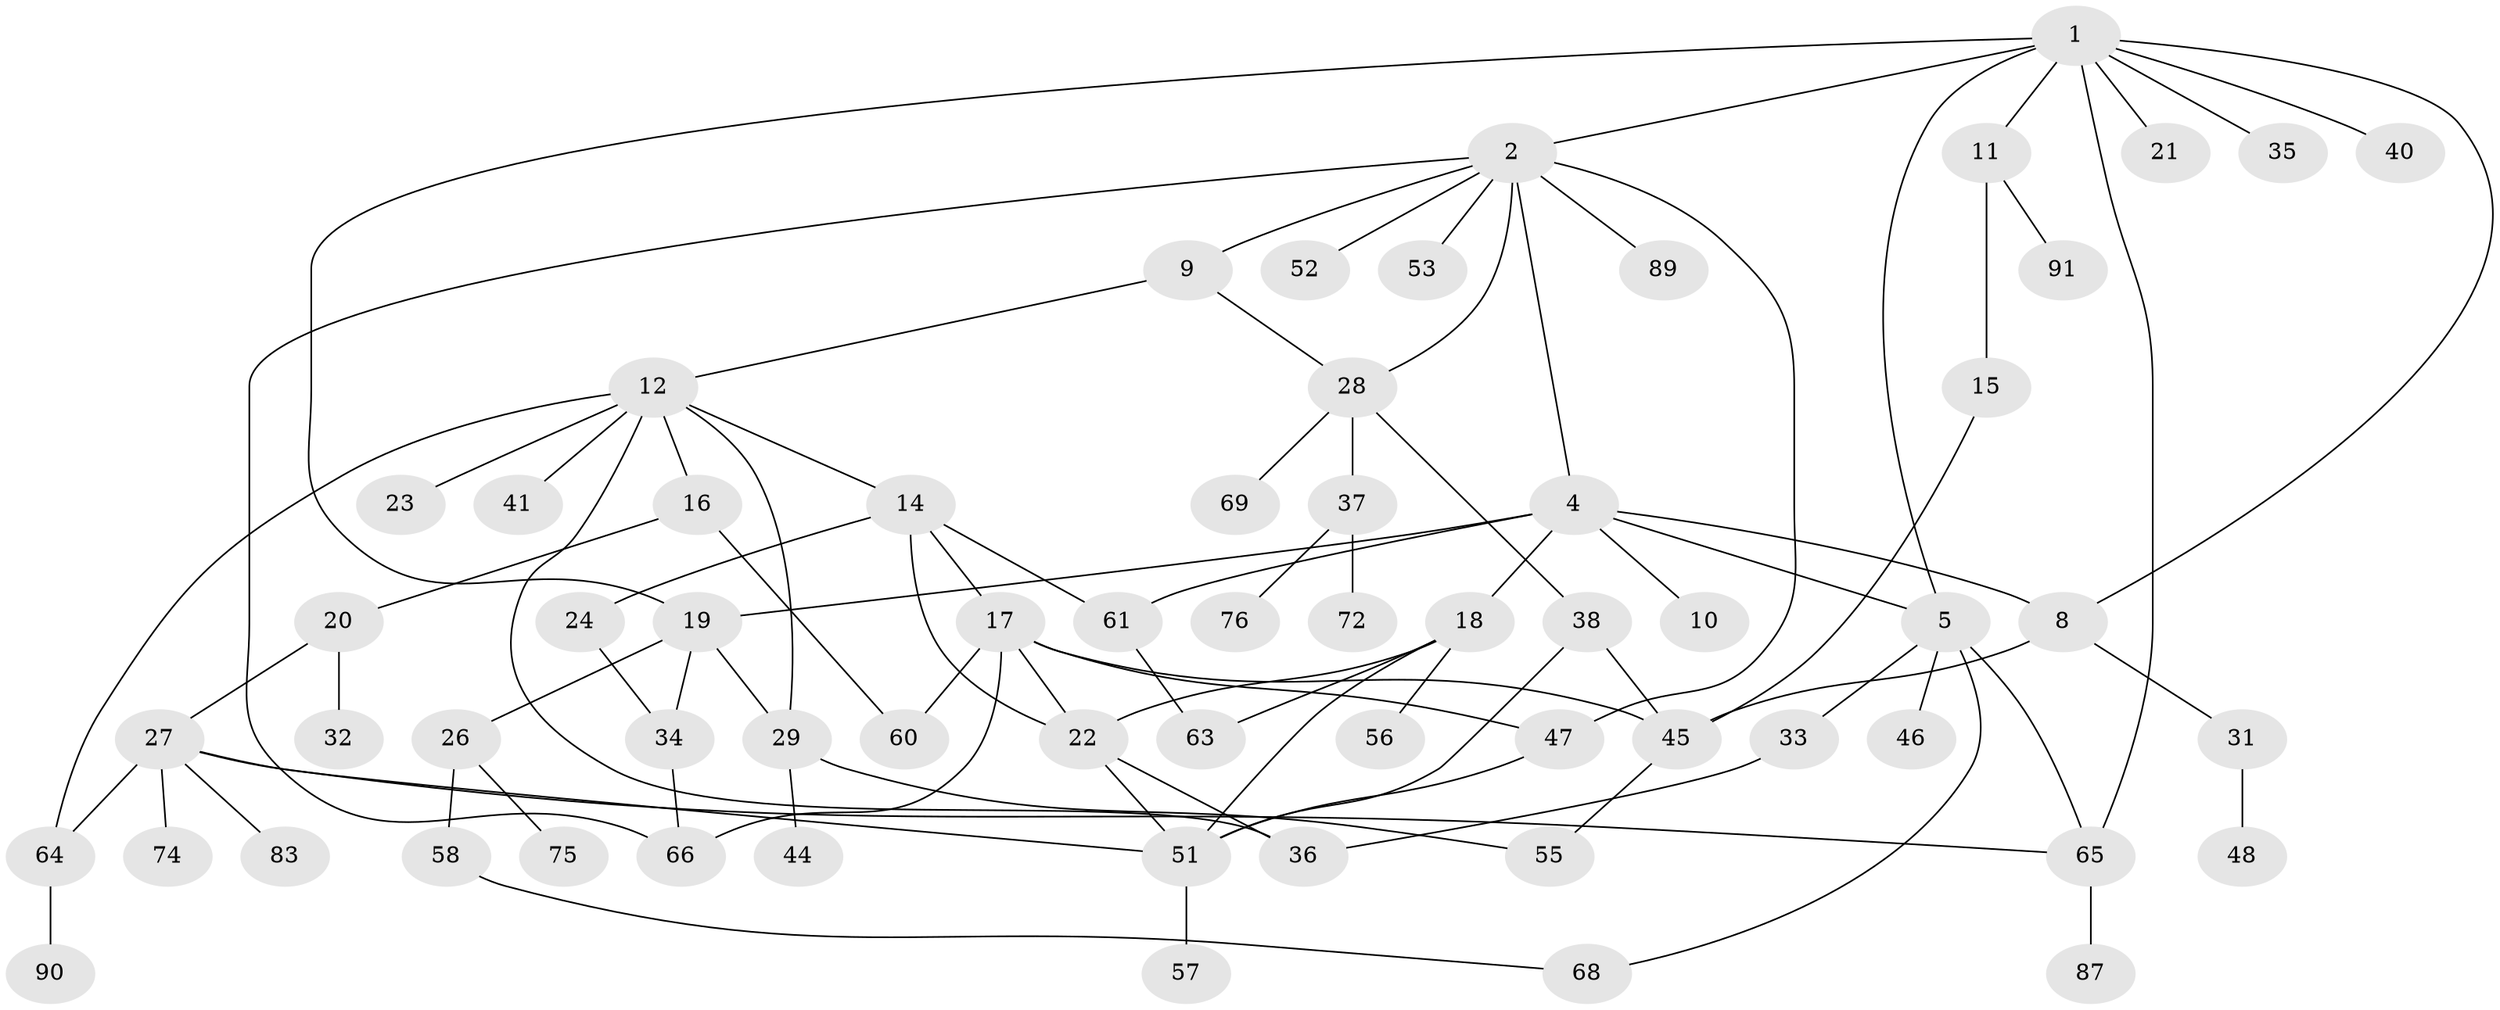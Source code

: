 // original degree distribution, {7: 0.010638297872340425, 6: 0.05319148936170213, 5: 0.05319148936170213, 3: 0.20212765957446807, 4: 0.1595744680851064, 1: 0.32978723404255317, 2: 0.19148936170212766}
// Generated by graph-tools (version 1.1) at 2025/41/03/06/25 10:41:26]
// undirected, 63 vertices, 90 edges
graph export_dot {
graph [start="1"]
  node [color=gray90,style=filled];
  1 [super="+6"];
  2 [super="+3"];
  4 [super="+71"];
  5 [super="+7"];
  8 [super="+25"];
  9;
  10;
  11 [super="+85"];
  12 [super="+13"];
  14 [super="+42"];
  15 [super="+73"];
  16 [super="+39"];
  17 [super="+49"];
  18 [super="+50"];
  19 [super="+59"];
  20;
  21;
  22 [super="+54"];
  23;
  24;
  26 [super="+67"];
  27 [super="+70"];
  28 [super="+30"];
  29 [super="+43"];
  31;
  32 [super="+77"];
  33 [super="+78"];
  34;
  35;
  36 [super="+88"];
  37 [super="+62"];
  38;
  40;
  41;
  44;
  45 [super="+81"];
  46;
  47 [super="+93"];
  48;
  51 [super="+84"];
  52 [super="+82"];
  53;
  55;
  56;
  57;
  58 [super="+79"];
  60;
  61;
  63;
  64 [super="+86"];
  65 [super="+92"];
  66 [super="+80"];
  68;
  69;
  72;
  74;
  75;
  76;
  83;
  87;
  89;
  90 [super="+94"];
  91;
  1 -- 2;
  1 -- 5;
  1 -- 11;
  1 -- 35;
  1 -- 40;
  1 -- 65;
  1 -- 19;
  1 -- 21;
  1 -- 8;
  2 -- 4;
  2 -- 47;
  2 -- 53;
  2 -- 28;
  2 -- 66;
  2 -- 52;
  2 -- 89;
  2 -- 9;
  4 -- 8;
  4 -- 10;
  4 -- 18;
  4 -- 61;
  4 -- 19;
  4 -- 5;
  5 -- 46;
  5 -- 65;
  5 -- 33;
  5 -- 68;
  8 -- 31;
  8 -- 45;
  9 -- 12;
  9 -- 28;
  11 -- 15;
  11 -- 91;
  12 -- 29;
  12 -- 41;
  12 -- 64;
  12 -- 16;
  12 -- 23;
  12 -- 14;
  12 -- 36;
  14 -- 17;
  14 -- 24;
  14 -- 61;
  14 -- 22;
  15 -- 45;
  16 -- 20;
  16 -- 60;
  17 -- 22;
  17 -- 66;
  17 -- 60;
  17 -- 47;
  17 -- 45;
  18 -- 51;
  18 -- 63;
  18 -- 56;
  18 -- 22;
  19 -- 26;
  19 -- 34;
  19 -- 29;
  20 -- 27;
  20 -- 32;
  22 -- 51;
  22 -- 36;
  24 -- 34;
  26 -- 58 [weight=2];
  26 -- 75;
  27 -- 83;
  27 -- 64;
  27 -- 74;
  27 -- 51;
  27 -- 65;
  28 -- 37;
  28 -- 38;
  28 -- 69;
  29 -- 55;
  29 -- 44;
  31 -- 48;
  33 -- 36;
  34 -- 66;
  37 -- 72;
  37 -- 76;
  38 -- 45 [weight=2];
  38 -- 51;
  45 -- 55;
  47 -- 51;
  51 -- 57;
  58 -- 68;
  61 -- 63;
  64 -- 90;
  65 -- 87;
}
